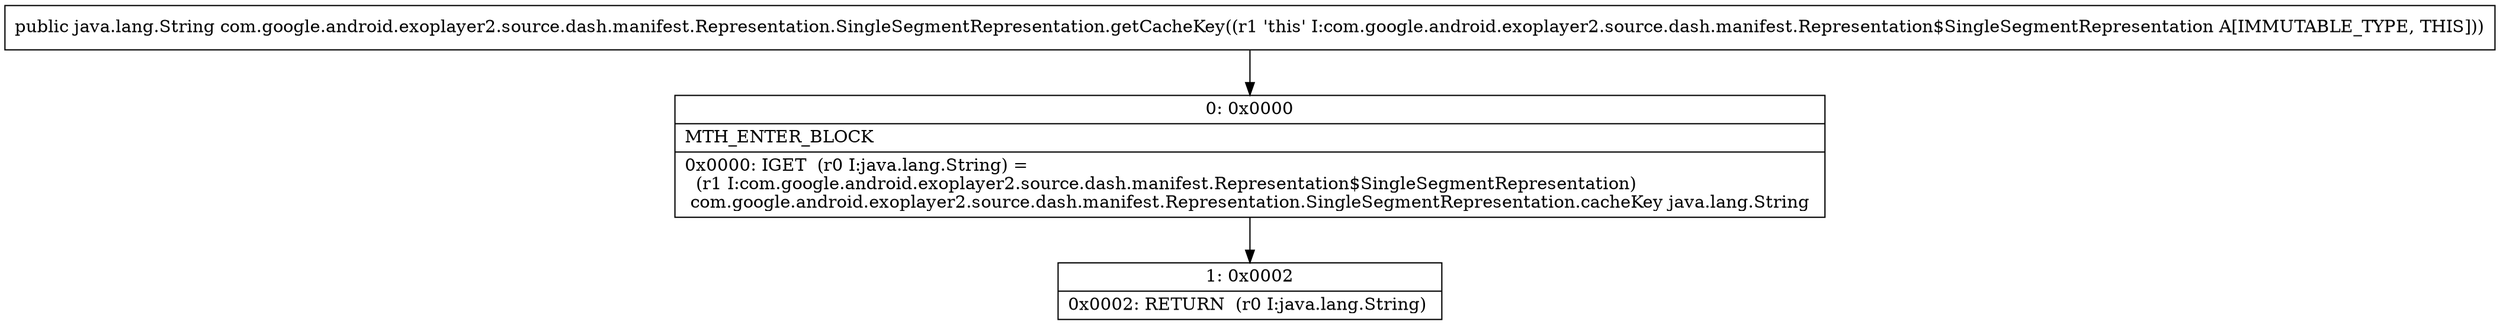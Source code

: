digraph "CFG forcom.google.android.exoplayer2.source.dash.manifest.Representation.SingleSegmentRepresentation.getCacheKey()Ljava\/lang\/String;" {
Node_0 [shape=record,label="{0\:\ 0x0000|MTH_ENTER_BLOCK\l|0x0000: IGET  (r0 I:java.lang.String) = \l  (r1 I:com.google.android.exoplayer2.source.dash.manifest.Representation$SingleSegmentRepresentation)\l com.google.android.exoplayer2.source.dash.manifest.Representation.SingleSegmentRepresentation.cacheKey java.lang.String \l}"];
Node_1 [shape=record,label="{1\:\ 0x0002|0x0002: RETURN  (r0 I:java.lang.String) \l}"];
MethodNode[shape=record,label="{public java.lang.String com.google.android.exoplayer2.source.dash.manifest.Representation.SingleSegmentRepresentation.getCacheKey((r1 'this' I:com.google.android.exoplayer2.source.dash.manifest.Representation$SingleSegmentRepresentation A[IMMUTABLE_TYPE, THIS])) }"];
MethodNode -> Node_0;
Node_0 -> Node_1;
}

